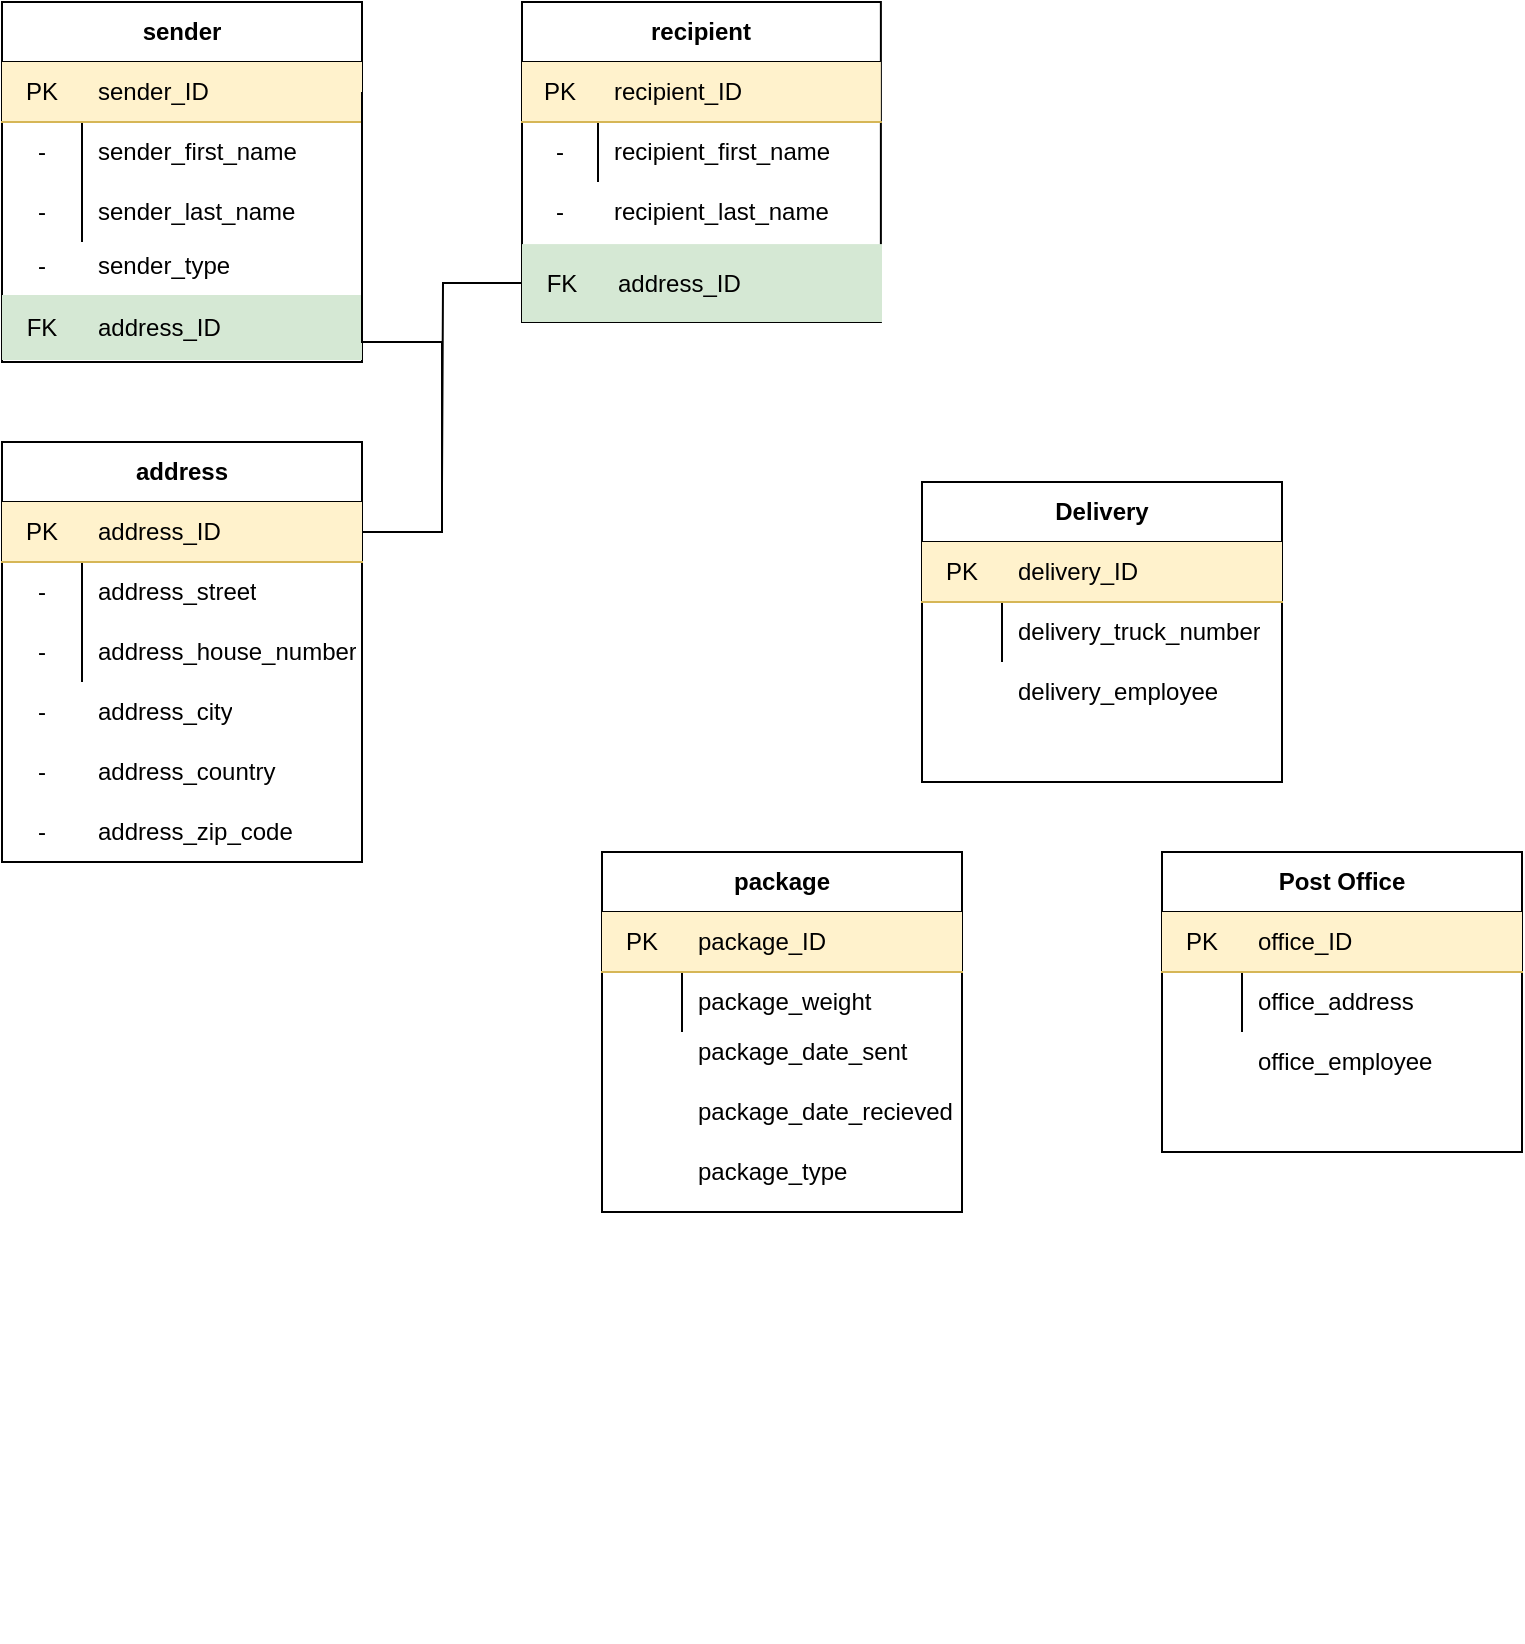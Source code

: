 <mxfile version="13.6.2" type="device"><diagram id="uvnd_7pYpptopKU-hHky" name="Page-1"><mxGraphModel dx="780" dy="2015" grid="1" gridSize="10" guides="1" tooltips="1" connect="1" arrows="1" fold="1" page="1" pageScale="1" pageWidth="827" pageHeight="1169" math="0" shadow="0"><root><mxCell id="0"/><mxCell id="1" parent="0"/><mxCell id="svIB_Gdqj2b4_msSI2z3-154" value="" style="group" parent="1" vertex="1" connectable="0"><mxGeometry x="710" y="220" width="180" height="270" as="geometry"/></mxCell><mxCell id="svIB_Gdqj2b4_msSI2z3-168" value="" style="shape=partialRectangle;html=1;whiteSpace=wrap;collapsible=0;dropTarget=0;pointerEvents=0;fillColor=none;top=0;left=0;bottom=0;right=0;points=[[0,0.5],[1,0.5]];portConstraint=eastwest;" parent="svIB_Gdqj2b4_msSI2z3-154" vertex="1"><mxGeometry x="-130" y="-45.0" width="180" height="40.5" as="geometry"/></mxCell><mxCell id="svIB_Gdqj2b4_msSI2z3-169" value="" style="shape=partialRectangle;html=1;whiteSpace=wrap;connectable=0;fillColor=none;top=0;left=0;bottom=0;right=0;overflow=hidden;" parent="svIB_Gdqj2b4_msSI2z3-168" vertex="1"><mxGeometry width="40" height="40.5" as="geometry"/></mxCell><mxCell id="svIB_Gdqj2b4_msSI2z3-170" value="package_date_sent" style="shape=partialRectangle;html=1;whiteSpace=wrap;connectable=0;fillColor=none;top=0;left=0;bottom=0;right=0;align=left;spacingLeft=6;overflow=hidden;" parent="svIB_Gdqj2b4_msSI2z3-168" vertex="1"><mxGeometry x="40" width="140" height="40.5" as="geometry"/></mxCell><mxCell id="svIB_Gdqj2b4_msSI2z3-174" value="" style="shape=partialRectangle;html=1;whiteSpace=wrap;collapsible=0;dropTarget=0;pointerEvents=0;fillColor=none;top=0;left=0;bottom=0;right=0;points=[[0,0.5],[1,0.5]];portConstraint=eastwest;" parent="svIB_Gdqj2b4_msSI2z3-154" vertex="1"><mxGeometry x="-130" y="-15" width="180" height="40.5" as="geometry"/></mxCell><mxCell id="svIB_Gdqj2b4_msSI2z3-175" value="" style="shape=partialRectangle;html=1;whiteSpace=wrap;connectable=0;fillColor=none;top=0;left=0;bottom=0;right=0;overflow=hidden;" parent="svIB_Gdqj2b4_msSI2z3-174" vertex="1"><mxGeometry width="40" height="40.5" as="geometry"/></mxCell><mxCell id="svIB_Gdqj2b4_msSI2z3-176" value="package_date_recieved" style="shape=partialRectangle;html=1;whiteSpace=wrap;connectable=0;fillColor=none;top=0;left=0;bottom=0;right=0;align=left;spacingLeft=6;overflow=hidden;" parent="svIB_Gdqj2b4_msSI2z3-174" vertex="1"><mxGeometry x="40" width="140" height="40.5" as="geometry"/></mxCell><mxCell id="svIB_Gdqj2b4_msSI2z3-171" value="" style="shape=partialRectangle;html=1;whiteSpace=wrap;collapsible=0;dropTarget=0;pointerEvents=0;fillColor=none;top=0;left=0;bottom=0;right=0;points=[[0,0.5],[1,0.5]];portConstraint=eastwest;" parent="svIB_Gdqj2b4_msSI2z3-154" vertex="1"><mxGeometry x="-130" y="15.0" width="180" height="40.5" as="geometry"/></mxCell><mxCell id="svIB_Gdqj2b4_msSI2z3-172" value="" style="shape=partialRectangle;html=1;whiteSpace=wrap;connectable=0;fillColor=none;top=0;left=0;bottom=0;right=0;overflow=hidden;" parent="svIB_Gdqj2b4_msSI2z3-171" vertex="1"><mxGeometry width="40" height="40.5" as="geometry"/></mxCell><mxCell id="svIB_Gdqj2b4_msSI2z3-173" value="package_type" style="shape=partialRectangle;html=1;whiteSpace=wrap;connectable=0;fillColor=none;top=0;left=0;bottom=0;right=0;align=left;spacingLeft=6;overflow=hidden;" parent="svIB_Gdqj2b4_msSI2z3-171" vertex="1"><mxGeometry x="40" width="140" height="40.5" as="geometry"/></mxCell><mxCell id="svIB_Gdqj2b4_msSI2z3-142" value="package" style="shape=table;html=1;whiteSpace=wrap;startSize=30;container=1;collapsible=0;childLayout=tableLayout;fixedRows=1;rowLines=0;fontStyle=1;align=center;" parent="svIB_Gdqj2b4_msSI2z3-154" vertex="1"><mxGeometry x="-130" y="-125" width="180" height="180" as="geometry"/></mxCell><mxCell id="svIB_Gdqj2b4_msSI2z3-143" value="" style="shape=partialRectangle;html=1;whiteSpace=wrap;collapsible=0;dropTarget=0;pointerEvents=0;fillColor=#fff2cc;top=0;left=0;bottom=1;right=0;points=[[0,0.5],[1,0.5]];portConstraint=eastwest;strokeColor=#d6b656;" parent="svIB_Gdqj2b4_msSI2z3-142" vertex="1"><mxGeometry y="30" width="180" height="30" as="geometry"/></mxCell><mxCell id="svIB_Gdqj2b4_msSI2z3-144" value="PK" style="shape=partialRectangle;html=1;whiteSpace=wrap;connectable=0;fillColor=none;top=0;left=0;bottom=0;right=0;overflow=hidden;" parent="svIB_Gdqj2b4_msSI2z3-143" vertex="1"><mxGeometry width="40" height="30" as="geometry"/></mxCell><mxCell id="svIB_Gdqj2b4_msSI2z3-145" value="package_ID" style="shape=partialRectangle;html=1;whiteSpace=wrap;connectable=0;fillColor=none;top=0;left=0;bottom=0;right=0;align=left;spacingLeft=6;overflow=hidden;" parent="svIB_Gdqj2b4_msSI2z3-143" vertex="1"><mxGeometry x="40" width="140" height="30" as="geometry"/></mxCell><mxCell id="svIB_Gdqj2b4_msSI2z3-146" value="" style="shape=partialRectangle;html=1;whiteSpace=wrap;collapsible=0;dropTarget=0;pointerEvents=0;fillColor=none;top=0;left=0;bottom=0;right=0;points=[[0,0.5],[1,0.5]];portConstraint=eastwest;" parent="svIB_Gdqj2b4_msSI2z3-142" vertex="1"><mxGeometry y="60" width="180" height="30" as="geometry"/></mxCell><mxCell id="svIB_Gdqj2b4_msSI2z3-147" value="" style="shape=partialRectangle;html=1;whiteSpace=wrap;connectable=0;fillColor=none;top=0;left=0;bottom=0;right=0;overflow=hidden;" parent="svIB_Gdqj2b4_msSI2z3-146" vertex="1"><mxGeometry width="40" height="30" as="geometry"/></mxCell><mxCell id="svIB_Gdqj2b4_msSI2z3-148" value="package_weight" style="shape=partialRectangle;html=1;whiteSpace=wrap;connectable=0;fillColor=none;top=0;left=0;bottom=0;right=0;align=left;spacingLeft=6;overflow=hidden;" parent="svIB_Gdqj2b4_msSI2z3-146" vertex="1"><mxGeometry x="40" width="140" height="30" as="geometry"/></mxCell><mxCell id="svIB_Gdqj2b4_msSI2z3-181" value="" style="group" parent="1" vertex="1" connectable="0"><mxGeometry x="860" y="95" width="180" height="150" as="geometry"/></mxCell><mxCell id="svIB_Gdqj2b4_msSI2z3-155" value="" style="group" parent="svIB_Gdqj2b4_msSI2z3-181" vertex="1" connectable="0"><mxGeometry width="180" height="150" as="geometry"/></mxCell><mxCell id="svIB_Gdqj2b4_msSI2z3-158" value="Post Office" style="shape=table;html=1;whiteSpace=wrap;startSize=30;container=1;collapsible=0;childLayout=tableLayout;fixedRows=1;rowLines=0;fontStyle=1;align=center;" parent="svIB_Gdqj2b4_msSI2z3-155" vertex="1"><mxGeometry width="180" height="150" as="geometry"/></mxCell><mxCell id="svIB_Gdqj2b4_msSI2z3-159" value="" style="shape=partialRectangle;html=1;whiteSpace=wrap;collapsible=0;dropTarget=0;pointerEvents=0;fillColor=#fff2cc;top=0;left=0;bottom=1;right=0;points=[[0,0.5],[1,0.5]];portConstraint=eastwest;strokeColor=#d6b656;" parent="svIB_Gdqj2b4_msSI2z3-158" vertex="1"><mxGeometry y="30" width="180" height="30" as="geometry"/></mxCell><mxCell id="svIB_Gdqj2b4_msSI2z3-160" value="PK" style="shape=partialRectangle;html=1;whiteSpace=wrap;connectable=0;fillColor=none;top=0;left=0;bottom=0;right=0;overflow=hidden;" parent="svIB_Gdqj2b4_msSI2z3-159" vertex="1"><mxGeometry width="40" height="30" as="geometry"/></mxCell><mxCell id="svIB_Gdqj2b4_msSI2z3-161" value="office_ID" style="shape=partialRectangle;html=1;whiteSpace=wrap;connectable=0;fillColor=none;top=0;left=0;bottom=0;right=0;align=left;spacingLeft=6;overflow=hidden;" parent="svIB_Gdqj2b4_msSI2z3-159" vertex="1"><mxGeometry x="40" width="140" height="30" as="geometry"/></mxCell><mxCell id="svIB_Gdqj2b4_msSI2z3-162" value="" style="shape=partialRectangle;html=1;whiteSpace=wrap;collapsible=0;dropTarget=0;pointerEvents=0;fillColor=none;top=0;left=0;bottom=0;right=0;points=[[0,0.5],[1,0.5]];portConstraint=eastwest;" parent="svIB_Gdqj2b4_msSI2z3-158" vertex="1"><mxGeometry y="60" width="180" height="30" as="geometry"/></mxCell><mxCell id="svIB_Gdqj2b4_msSI2z3-163" value="" style="shape=partialRectangle;html=1;whiteSpace=wrap;connectable=0;fillColor=none;top=0;left=0;bottom=0;right=0;overflow=hidden;" parent="svIB_Gdqj2b4_msSI2z3-162" vertex="1"><mxGeometry width="40" height="30" as="geometry"/></mxCell><mxCell id="svIB_Gdqj2b4_msSI2z3-164" value="office_address" style="shape=partialRectangle;html=1;whiteSpace=wrap;connectable=0;fillColor=none;top=0;left=0;bottom=0;right=0;align=left;spacingLeft=6;overflow=hidden;" parent="svIB_Gdqj2b4_msSI2z3-162" vertex="1"><mxGeometry x="40" width="140" height="30" as="geometry"/></mxCell><mxCell id="svIB_Gdqj2b4_msSI2z3-165" value="" style="shape=partialRectangle;html=1;whiteSpace=wrap;collapsible=0;dropTarget=0;pointerEvents=0;fillColor=none;top=0;left=0;bottom=0;right=0;points=[[0,0.5],[1,0.5]];portConstraint=eastwest;" parent="svIB_Gdqj2b4_msSI2z3-155" vertex="1"><mxGeometry y="90" width="180" height="30" as="geometry"/></mxCell><mxCell id="svIB_Gdqj2b4_msSI2z3-166" value="" style="shape=partialRectangle;html=1;whiteSpace=wrap;connectable=0;fillColor=none;top=0;left=0;bottom=0;right=0;overflow=hidden;" parent="svIB_Gdqj2b4_msSI2z3-165" vertex="1"><mxGeometry width="40" height="30" as="geometry"/></mxCell><mxCell id="svIB_Gdqj2b4_msSI2z3-167" value="office_employee" style="shape=partialRectangle;html=1;whiteSpace=wrap;connectable=0;fillColor=none;top=0;left=0;bottom=0;right=0;align=left;spacingLeft=6;overflow=hidden;" parent="svIB_Gdqj2b4_msSI2z3-165" vertex="1"><mxGeometry x="40" width="140" height="30" as="geometry"/></mxCell><mxCell id="svIB_Gdqj2b4_msSI2z3-182" value="" style="group" parent="1" vertex="1" connectable="0"><mxGeometry x="740" y="-90" width="180" height="150" as="geometry"/></mxCell><mxCell id="svIB_Gdqj2b4_msSI2z3-183" value="" style="group" parent="svIB_Gdqj2b4_msSI2z3-182" vertex="1" connectable="0"><mxGeometry width="180" height="150" as="geometry"/></mxCell><mxCell id="svIB_Gdqj2b4_msSI2z3-184" value="Delivery" style="shape=table;html=1;whiteSpace=wrap;startSize=30;container=1;collapsible=0;childLayout=tableLayout;fixedRows=1;rowLines=0;fontStyle=1;align=center;" parent="svIB_Gdqj2b4_msSI2z3-183" vertex="1"><mxGeometry width="180" height="150" as="geometry"/></mxCell><mxCell id="svIB_Gdqj2b4_msSI2z3-185" value="" style="shape=partialRectangle;html=1;whiteSpace=wrap;collapsible=0;dropTarget=0;pointerEvents=0;fillColor=#fff2cc;top=0;left=0;bottom=1;right=0;points=[[0,0.5],[1,0.5]];portConstraint=eastwest;strokeColor=#d6b656;" parent="svIB_Gdqj2b4_msSI2z3-184" vertex="1"><mxGeometry y="30" width="180" height="30" as="geometry"/></mxCell><mxCell id="svIB_Gdqj2b4_msSI2z3-186" value="PK" style="shape=partialRectangle;html=1;whiteSpace=wrap;connectable=0;fillColor=none;top=0;left=0;bottom=0;right=0;overflow=hidden;" parent="svIB_Gdqj2b4_msSI2z3-185" vertex="1"><mxGeometry width="40" height="30" as="geometry"/></mxCell><mxCell id="svIB_Gdqj2b4_msSI2z3-187" value="delivery_ID" style="shape=partialRectangle;html=1;whiteSpace=wrap;connectable=0;fillColor=none;top=0;left=0;bottom=0;right=0;align=left;spacingLeft=6;overflow=hidden;" parent="svIB_Gdqj2b4_msSI2z3-185" vertex="1"><mxGeometry x="40" width="140" height="30" as="geometry"/></mxCell><mxCell id="svIB_Gdqj2b4_msSI2z3-188" value="" style="shape=partialRectangle;html=1;whiteSpace=wrap;collapsible=0;dropTarget=0;pointerEvents=0;fillColor=none;top=0;left=0;bottom=0;right=0;points=[[0,0.5],[1,0.5]];portConstraint=eastwest;" parent="svIB_Gdqj2b4_msSI2z3-184" vertex="1"><mxGeometry y="60" width="180" height="30" as="geometry"/></mxCell><mxCell id="svIB_Gdqj2b4_msSI2z3-189" value="" style="shape=partialRectangle;html=1;whiteSpace=wrap;connectable=0;fillColor=none;top=0;left=0;bottom=0;right=0;overflow=hidden;" parent="svIB_Gdqj2b4_msSI2z3-188" vertex="1"><mxGeometry width="40" height="30" as="geometry"/></mxCell><mxCell id="svIB_Gdqj2b4_msSI2z3-190" value="delivery_truck_number" style="shape=partialRectangle;html=1;whiteSpace=wrap;connectable=0;fillColor=none;top=0;left=0;bottom=0;right=0;align=left;spacingLeft=6;overflow=hidden;" parent="svIB_Gdqj2b4_msSI2z3-188" vertex="1"><mxGeometry x="40" width="140" height="30" as="geometry"/></mxCell><mxCell id="svIB_Gdqj2b4_msSI2z3-191" value="" style="shape=partialRectangle;html=1;whiteSpace=wrap;collapsible=0;dropTarget=0;pointerEvents=0;fillColor=none;top=0;left=0;bottom=0;right=0;points=[[0,0.5],[1,0.5]];portConstraint=eastwest;" parent="svIB_Gdqj2b4_msSI2z3-183" vertex="1"><mxGeometry y="90" width="180" height="30" as="geometry"/></mxCell><mxCell id="svIB_Gdqj2b4_msSI2z3-192" value="" style="shape=partialRectangle;html=1;whiteSpace=wrap;connectable=0;fillColor=none;top=0;left=0;bottom=0;right=0;overflow=hidden;" parent="svIB_Gdqj2b4_msSI2z3-191" vertex="1"><mxGeometry width="40" height="30" as="geometry"/></mxCell><mxCell id="svIB_Gdqj2b4_msSI2z3-193" value="delivery_employee" style="shape=partialRectangle;html=1;whiteSpace=wrap;connectable=0;fillColor=none;top=0;left=0;bottom=0;right=0;align=left;spacingLeft=6;overflow=hidden;" parent="svIB_Gdqj2b4_msSI2z3-191" vertex="1"><mxGeometry x="40" width="140" height="30" as="geometry"/></mxCell><mxCell id="svIB_Gdqj2b4_msSI2z3-201" value="" style="group" parent="1" vertex="1" connectable="0"><mxGeometry x="540" y="-330" width="180" height="410" as="geometry"/></mxCell><mxCell id="svIB_Gdqj2b4_msSI2z3-180" value="" style="group" parent="svIB_Gdqj2b4_msSI2z3-201" vertex="1" connectable="0"><mxGeometry width="180" height="410.0" as="geometry"/></mxCell><mxCell id="svIB_Gdqj2b4_msSI2z3-129" value="" style="group" parent="svIB_Gdqj2b4_msSI2z3-180" vertex="1" connectable="0"><mxGeometry width="180" height="410.0" as="geometry"/></mxCell><mxCell id="Mv8NcqPqqrx1mPjqkpFi-44" value="" style="group" parent="svIB_Gdqj2b4_msSI2z3-129" vertex="1" connectable="0"><mxGeometry x="-0.56" width="180.004" height="260" as="geometry"/></mxCell><mxCell id="svIB_Gdqj2b4_msSI2z3-117" value="recipient" style="shape=table;html=1;whiteSpace=wrap;startSize=30;container=1;collapsible=0;childLayout=tableLayout;fixedRows=1;rowLines=0;fontStyle=1;align=center;" parent="Mv8NcqPqqrx1mPjqkpFi-44" vertex="1"><mxGeometry x="0.56" width="179.44" height="160" as="geometry"/></mxCell><mxCell id="svIB_Gdqj2b4_msSI2z3-118" value="" style="shape=partialRectangle;html=1;whiteSpace=wrap;collapsible=0;dropTarget=0;pointerEvents=0;fillColor=#fff2cc;top=0;left=0;bottom=1;right=0;points=[[0,0.5],[1,0.5]];portConstraint=eastwest;strokeColor=#d6b656;" parent="svIB_Gdqj2b4_msSI2z3-117" vertex="1"><mxGeometry y="30" width="179.44" height="30" as="geometry"/></mxCell><mxCell id="svIB_Gdqj2b4_msSI2z3-119" value="PK" style="shape=partialRectangle;html=1;whiteSpace=wrap;connectable=0;fillColor=none;top=0;left=0;bottom=0;right=0;overflow=hidden;" parent="svIB_Gdqj2b4_msSI2z3-118" vertex="1"><mxGeometry width="38" height="30" as="geometry"/></mxCell><mxCell id="svIB_Gdqj2b4_msSI2z3-120" value="recipient_ID" style="shape=partialRectangle;html=1;whiteSpace=wrap;connectable=0;fillColor=none;top=0;left=0;bottom=0;right=0;align=left;spacingLeft=6;overflow=hidden;" parent="svIB_Gdqj2b4_msSI2z3-118" vertex="1"><mxGeometry x="38" width="141" height="30" as="geometry"/></mxCell><mxCell id="svIB_Gdqj2b4_msSI2z3-121" value="" style="shape=partialRectangle;html=1;whiteSpace=wrap;collapsible=0;dropTarget=0;pointerEvents=0;fillColor=none;top=0;left=0;bottom=0;right=0;points=[[0,0.5],[1,0.5]];portConstraint=eastwest;" parent="svIB_Gdqj2b4_msSI2z3-117" vertex="1"><mxGeometry y="60" width="179.44" height="30" as="geometry"/></mxCell><mxCell id="svIB_Gdqj2b4_msSI2z3-122" value="-" style="shape=partialRectangle;html=1;whiteSpace=wrap;connectable=0;fillColor=none;top=0;left=0;bottom=0;right=0;overflow=hidden;" parent="svIB_Gdqj2b4_msSI2z3-121" vertex="1"><mxGeometry width="38" height="30" as="geometry"/></mxCell><mxCell id="svIB_Gdqj2b4_msSI2z3-123" value="recipient_first_name" style="shape=partialRectangle;html=1;whiteSpace=wrap;connectable=0;fillColor=none;top=0;left=0;bottom=0;right=0;align=left;spacingLeft=6;overflow=hidden;" parent="svIB_Gdqj2b4_msSI2z3-121" vertex="1"><mxGeometry x="38" width="141" height="30" as="geometry"/></mxCell><mxCell id="svIB_Gdqj2b4_msSI2z3-198" value="" style="shape=partialRectangle;html=1;whiteSpace=wrap;collapsible=0;dropTarget=0;pointerEvents=0;fillColor=#d5e8d4;top=0;left=0;bottom=0;right=0;points=[[0,0.5],[1,0.5]];portConstraint=eastwest;strokeColor=#82b366;" parent="Mv8NcqPqqrx1mPjqkpFi-44" vertex="1"><mxGeometry x="0.56" y="121.05" width="180" height="38.95" as="geometry"/></mxCell><mxCell id="svIB_Gdqj2b4_msSI2z3-199" value="FK" style="shape=partialRectangle;html=1;whiteSpace=wrap;connectable=0;fillColor=none;top=0;left=0;bottom=0;right=0;overflow=hidden;" parent="svIB_Gdqj2b4_msSI2z3-198" vertex="1"><mxGeometry width="40" height="38.95" as="geometry"/></mxCell><mxCell id="svIB_Gdqj2b4_msSI2z3-200" value="address_ID" style="shape=partialRectangle;html=1;whiteSpace=wrap;connectable=0;fillColor=none;top=0;left=0;bottom=0;right=0;align=left;spacingLeft=6;overflow=hidden;" parent="svIB_Gdqj2b4_msSI2z3-198" vertex="1"><mxGeometry x="40.002" width="87.056" height="38.95" as="geometry"/></mxCell><mxCell id="Mv8NcqPqqrx1mPjqkpFi-31" value="" style="shape=partialRectangle;html=1;whiteSpace=wrap;collapsible=0;dropTarget=0;pointerEvents=0;fillColor=none;top=0;left=0;bottom=0;right=0;points=[[0,0.5],[1,0.5]];portConstraint=eastwest;" parent="Mv8NcqPqqrx1mPjqkpFi-44" vertex="1"><mxGeometry x="0.56" y="90" width="179.444" height="30" as="geometry"/></mxCell><mxCell id="Mv8NcqPqqrx1mPjqkpFi-32" value="-" style="shape=partialRectangle;html=1;whiteSpace=wrap;connectable=0;fillColor=none;top=0;left=0;bottom=0;right=0;overflow=hidden;" parent="Mv8NcqPqqrx1mPjqkpFi-31" vertex="1"><mxGeometry width="38" height="30" as="geometry"/></mxCell><mxCell id="Mv8NcqPqqrx1mPjqkpFi-33" value="recipient_last_name" style="shape=partialRectangle;html=1;whiteSpace=wrap;connectable=0;fillColor=none;top=0;left=0;bottom=0;right=0;align=left;spacingLeft=6;overflow=hidden;" parent="Mv8NcqPqqrx1mPjqkpFi-31" vertex="1"><mxGeometry x="38" width="141" height="30" as="geometry"/></mxCell><mxCell id="Mv8NcqPqqrx1mPjqkpFi-1" value="" style="group" parent="1" vertex="1" connectable="0"><mxGeometry x="280" y="-330" width="180" height="500" as="geometry"/></mxCell><mxCell id="svIB_Gdqj2b4_msSI2z3-15" value="sender" style="shape=table;html=1;whiteSpace=wrap;startSize=30;container=1;collapsible=0;childLayout=tableLayout;fixedRows=1;rowLines=0;fontStyle=1;align=center;" parent="Mv8NcqPqqrx1mPjqkpFi-1" vertex="1"><mxGeometry width="180" height="180" as="geometry"/></mxCell><mxCell id="svIB_Gdqj2b4_msSI2z3-16" value="" style="shape=partialRectangle;html=1;whiteSpace=wrap;collapsible=0;dropTarget=0;pointerEvents=0;fillColor=#fff2cc;top=0;left=0;bottom=1;right=0;points=[[0,0.5],[1,0.5]];portConstraint=eastwest;strokeColor=#d6b656;" parent="svIB_Gdqj2b4_msSI2z3-15" vertex="1"><mxGeometry y="30" width="180" height="30" as="geometry"/></mxCell><mxCell id="svIB_Gdqj2b4_msSI2z3-17" value="PK" style="shape=partialRectangle;html=1;whiteSpace=wrap;connectable=0;fillColor=none;top=0;left=0;bottom=0;right=0;overflow=hidden;" parent="svIB_Gdqj2b4_msSI2z3-16" vertex="1"><mxGeometry width="40" height="30" as="geometry"/></mxCell><mxCell id="svIB_Gdqj2b4_msSI2z3-18" value="sender_ID" style="shape=partialRectangle;html=1;whiteSpace=wrap;connectable=0;fillColor=none;top=0;left=0;bottom=0;right=0;align=left;spacingLeft=6;overflow=hidden;" parent="svIB_Gdqj2b4_msSI2z3-16" vertex="1"><mxGeometry x="40" width="140" height="30" as="geometry"/></mxCell><mxCell id="svIB_Gdqj2b4_msSI2z3-19" value="" style="shape=partialRectangle;html=1;whiteSpace=wrap;collapsible=0;dropTarget=0;pointerEvents=0;fillColor=none;top=0;left=0;bottom=0;right=0;points=[[0,0.5],[1,0.5]];portConstraint=eastwest;" parent="svIB_Gdqj2b4_msSI2z3-15" vertex="1"><mxGeometry y="60" width="180" height="30" as="geometry"/></mxCell><mxCell id="svIB_Gdqj2b4_msSI2z3-20" value="-" style="shape=partialRectangle;html=1;whiteSpace=wrap;connectable=0;fillColor=none;top=0;left=0;bottom=0;right=0;overflow=hidden;" parent="svIB_Gdqj2b4_msSI2z3-19" vertex="1"><mxGeometry width="40" height="30" as="geometry"/></mxCell><mxCell id="svIB_Gdqj2b4_msSI2z3-21" value="sender_first_name" style="shape=partialRectangle;html=1;whiteSpace=wrap;connectable=0;fillColor=none;top=0;left=0;bottom=0;right=0;align=left;spacingLeft=6;overflow=hidden;" parent="svIB_Gdqj2b4_msSI2z3-19" vertex="1"><mxGeometry x="40" width="140" height="30" as="geometry"/></mxCell><mxCell id="svIB_Gdqj2b4_msSI2z3-22" value="" style="shape=partialRectangle;html=1;whiteSpace=wrap;collapsible=0;dropTarget=0;pointerEvents=0;fillColor=none;top=0;left=0;bottom=0;right=0;points=[[0,0.5],[1,0.5]];portConstraint=eastwest;" parent="svIB_Gdqj2b4_msSI2z3-15" vertex="1"><mxGeometry y="90" width="180" height="30" as="geometry"/></mxCell><mxCell id="svIB_Gdqj2b4_msSI2z3-23" value="" style="shape=partialRectangle;html=1;whiteSpace=wrap;connectable=0;fillColor=none;top=0;left=0;bottom=0;right=0;overflow=hidden;" parent="svIB_Gdqj2b4_msSI2z3-22" vertex="1"><mxGeometry width="40" height="30" as="geometry"/></mxCell><mxCell id="svIB_Gdqj2b4_msSI2z3-24" value="&lt;span style=&quot;color: rgba(0 , 0 , 0 , 0) ; font-family: monospace ; font-size: 0px&quot;&gt;%3CmxGraphModel%3E%3Croot%3E%3CmxCell%20id%3D%220%22%2F%3E%3CmxCell%20id%3D%221%22%20parent%3D%220%22%2F%3E%3CmxCell%20id%3D%222%22%20value%3D%22%22%20style%3D%22shape%3DpartialRectangle%3Bhtml%3D1%3BwhiteSpace%3Dwrap%3Bcollapsible%3D0%3BdropTarget%3D0%3BpointerEvents%3D0%3BfillColor%3Dnone%3Btop%3D0%3Bleft%3D0%3Bbottom%3D0%3Bright%3D0%3Bpoints%3D%5B%5B0%2C0.5%5D%2C%5B1%2C0.5%5D%5D%3BportConstraint%3Deastwest%3B%22%20vertex%3D%221%22%20parent%3D%221%22%3E%3CmxGeometry%20x%3D%22540%22%20y%3D%22450%22%20width%3D%22180%22%20height%3D%2230%22%20as%3D%22geometry%22%2F%3E%3C%2FmxCell%3E%3CmxCell%20id%3D%223%22%20value%3D%22%22%20style%3D%22shape%3DpartialRectangle%3Bhtml%3D1%3BwhiteSpace%3Dwrap%3Bconnectable%3D0%3BfillColor%3Dnone%3Btop%3D0%3Bleft%3D0%3Bbottom%3D0%3Bright%3D0%3Boverflow%3Dhidden%3B%22%20vertex%3D%221%22%20parent%3D%222%22%3E%3CmxGeometry%20width%3D%2240%22%20height%3D%2230%22%20as%3D%22geometry%22%2F%3E%3C%2FmxCell%3E%3CmxCell%20id%3D%224%22%20value%3D%22address_street%22%20style%3D%22shape%3DpartialRectangle%3Bhtml%3D1%3BwhiteSpace%3Dwrap%3Bconnectable%3D0%3BfillColor%3Dnone%3Btop%3D0%3Bleft%3D0%3Bbottom%3D0%3Bright%3D0%3Balign%3Dleft%3BspacingLeft%3D6%3Boverflow%3Dhidden%3B%22%20vertex%3D%221%22%20parent%3D%222%22%3E%3CmxGeometry%20x%3D%2240%22%20width%3D%22140%22%20height%3D%2230%22%20as%3D%22geometry%22%2F%3E%3C%2FmxCell%3E%3C%2Froot%3E%3C%2FmxGraphModel%3E&lt;/span&gt;" style="shape=partialRectangle;html=1;whiteSpace=wrap;connectable=0;fillColor=none;top=0;left=0;bottom=0;right=0;align=left;spacingLeft=6;overflow=hidden;" parent="svIB_Gdqj2b4_msSI2z3-22" vertex="1"><mxGeometry x="40" width="140" height="30" as="geometry"/></mxCell><mxCell id="Mv8NcqPqqrx1mPjqkpFi-20" value="" style="shape=partialRectangle;html=1;whiteSpace=wrap;collapsible=0;dropTarget=0;pointerEvents=0;fillColor=#d5e8d4;top=0;left=0;bottom=0;right=0;points=[[0,0.5],[1,0.5]];portConstraint=eastwest;strokeColor=#82b366;" parent="Mv8NcqPqqrx1mPjqkpFi-1" vertex="1"><mxGeometry y="146.5" width="180" height="32.5" as="geometry"/></mxCell><mxCell id="Mv8NcqPqqrx1mPjqkpFi-21" value="FK" style="shape=partialRectangle;html=1;whiteSpace=wrap;connectable=0;fillColor=none;top=0;left=0;bottom=0;right=0;overflow=hidden;" parent="Mv8NcqPqqrx1mPjqkpFi-20" vertex="1"><mxGeometry width="40" height="32.5" as="geometry"/></mxCell><mxCell id="Mv8NcqPqqrx1mPjqkpFi-22" value="address_ID" style="shape=partialRectangle;html=1;whiteSpace=wrap;connectable=0;fillColor=none;top=0;left=0;bottom=0;right=0;align=left;spacingLeft=6;overflow=hidden;" parent="Mv8NcqPqqrx1mPjqkpFi-20" vertex="1"><mxGeometry x="40" width="140" height="32.5" as="geometry"/></mxCell><mxCell id="Mv8NcqPqqrx1mPjqkpFi-28" value="" style="shape=partialRectangle;html=1;whiteSpace=wrap;collapsible=0;dropTarget=0;pointerEvents=0;fillColor=none;top=0;left=0;bottom=0;right=0;points=[[0,0.5],[1,0.5]];portConstraint=eastwest;" parent="Mv8NcqPqqrx1mPjqkpFi-1" vertex="1"><mxGeometry y="90" width="180" height="30" as="geometry"/></mxCell><mxCell id="Mv8NcqPqqrx1mPjqkpFi-29" value="-" style="shape=partialRectangle;html=1;whiteSpace=wrap;connectable=0;fillColor=none;top=0;left=0;bottom=0;right=0;overflow=hidden;" parent="Mv8NcqPqqrx1mPjqkpFi-28" vertex="1"><mxGeometry width="40" height="30" as="geometry"/></mxCell><mxCell id="Mv8NcqPqqrx1mPjqkpFi-30" value="sender_last_name" style="shape=partialRectangle;html=1;whiteSpace=wrap;connectable=0;fillColor=none;top=0;left=0;bottom=0;right=0;align=left;spacingLeft=6;overflow=hidden;" parent="Mv8NcqPqqrx1mPjqkpFi-28" vertex="1"><mxGeometry x="40" width="140" height="30" as="geometry"/></mxCell><mxCell id="Mv8NcqPqqrx1mPjqkpFi-17" value="" style="shape=partialRectangle;html=1;whiteSpace=wrap;collapsible=0;dropTarget=0;pointerEvents=0;fillColor=none;top=0;left=0;bottom=0;right=0;points=[[0,0.5],[1,0.5]];portConstraint=eastwest;" parent="Mv8NcqPqqrx1mPjqkpFi-1" vertex="1"><mxGeometry y="117" width="180" height="30" as="geometry"/></mxCell><mxCell id="Mv8NcqPqqrx1mPjqkpFi-18" value="-" style="shape=partialRectangle;html=1;whiteSpace=wrap;connectable=0;fillColor=none;top=0;left=0;bottom=0;right=0;overflow=hidden;" parent="Mv8NcqPqqrx1mPjqkpFi-17" vertex="1"><mxGeometry width="40" height="30" as="geometry"/></mxCell><mxCell id="Mv8NcqPqqrx1mPjqkpFi-19" value="sender_type" style="shape=partialRectangle;html=1;whiteSpace=wrap;connectable=0;fillColor=none;top=0;left=0;bottom=0;right=0;align=left;spacingLeft=6;overflow=hidden;" parent="Mv8NcqPqqrx1mPjqkpFi-17" vertex="1"><mxGeometry x="40" width="140" height="30" as="geometry"/></mxCell><mxCell id="Mv8NcqPqqrx1mPjqkpFi-16" value="" style="group" parent="Mv8NcqPqqrx1mPjqkpFi-1" vertex="1" connectable="0"><mxGeometry y="220" width="180" height="280" as="geometry"/></mxCell><mxCell id="Mv8NcqPqqrx1mPjqkpFi-2" value="" style="group" parent="Mv8NcqPqqrx1mPjqkpFi-16" vertex="1" connectable="0"><mxGeometry width="180" height="280" as="geometry"/></mxCell><mxCell id="Mv8NcqPqqrx1mPjqkpFi-48" value="" style="group" parent="Mv8NcqPqqrx1mPjqkpFi-2" vertex="1" connectable="0"><mxGeometry width="180" height="220.003" as="geometry"/></mxCell><mxCell id="Mv8NcqPqqrx1mPjqkpFi-3" value="address" style="shape=table;html=1;whiteSpace=wrap;startSize=30;container=1;collapsible=0;childLayout=tableLayout;fixedRows=1;rowLines=0;fontStyle=1;align=center;" parent="Mv8NcqPqqrx1mPjqkpFi-48" vertex="1"><mxGeometry width="180" height="210" as="geometry"/></mxCell><mxCell id="Mv8NcqPqqrx1mPjqkpFi-4" value="" style="shape=partialRectangle;html=1;whiteSpace=wrap;collapsible=0;dropTarget=0;pointerEvents=0;fillColor=#fff2cc;top=0;left=0;bottom=1;right=0;points=[[0,0.5],[1,0.5]];portConstraint=eastwest;strokeColor=#d6b656;" parent="Mv8NcqPqqrx1mPjqkpFi-3" vertex="1"><mxGeometry y="30" width="180" height="30" as="geometry"/></mxCell><mxCell id="Mv8NcqPqqrx1mPjqkpFi-5" value="PK" style="shape=partialRectangle;html=1;whiteSpace=wrap;connectable=0;fillColor=none;top=0;left=0;bottom=0;right=0;overflow=hidden;" parent="Mv8NcqPqqrx1mPjqkpFi-4" vertex="1"><mxGeometry width="40" height="30" as="geometry"/></mxCell><mxCell id="Mv8NcqPqqrx1mPjqkpFi-6" value="address_ID" style="shape=partialRectangle;html=1;whiteSpace=wrap;connectable=0;fillColor=none;top=0;left=0;bottom=0;right=0;align=left;spacingLeft=6;overflow=hidden;" parent="Mv8NcqPqqrx1mPjqkpFi-4" vertex="1"><mxGeometry x="40" width="140" height="30" as="geometry"/></mxCell><mxCell id="Mv8NcqPqqrx1mPjqkpFi-7" value="" style="shape=partialRectangle;html=1;whiteSpace=wrap;collapsible=0;dropTarget=0;pointerEvents=0;fillColor=none;top=0;left=0;bottom=0;right=0;points=[[0,0.5],[1,0.5]];portConstraint=eastwest;" parent="Mv8NcqPqqrx1mPjqkpFi-3" vertex="1"><mxGeometry y="60" width="180" height="30" as="geometry"/></mxCell><mxCell id="Mv8NcqPqqrx1mPjqkpFi-8" value="-" style="shape=partialRectangle;html=1;whiteSpace=wrap;connectable=0;fillColor=none;top=0;left=0;bottom=0;right=0;overflow=hidden;" parent="Mv8NcqPqqrx1mPjqkpFi-7" vertex="1"><mxGeometry width="40" height="30" as="geometry"/></mxCell><mxCell id="Mv8NcqPqqrx1mPjqkpFi-9" value="address_street" style="shape=partialRectangle;html=1;whiteSpace=wrap;connectable=0;fillColor=none;top=0;left=0;bottom=0;right=0;align=left;spacingLeft=6;overflow=hidden;" parent="Mv8NcqPqqrx1mPjqkpFi-7" vertex="1"><mxGeometry x="40" width="140" height="30" as="geometry"/></mxCell><mxCell id="Mv8NcqPqqrx1mPjqkpFi-10" value="" style="shape=partialRectangle;html=1;whiteSpace=wrap;collapsible=0;dropTarget=0;pointerEvents=0;fillColor=none;top=0;left=0;bottom=0;right=0;points=[[0,0.5],[1,0.5]];portConstraint=eastwest;" parent="Mv8NcqPqqrx1mPjqkpFi-3" vertex="1"><mxGeometry y="90" width="180" height="30" as="geometry"/></mxCell><mxCell id="Mv8NcqPqqrx1mPjqkpFi-11" value="" style="shape=partialRectangle;html=1;whiteSpace=wrap;connectable=0;fillColor=none;top=0;left=0;bottom=0;right=0;overflow=hidden;" parent="Mv8NcqPqqrx1mPjqkpFi-10" vertex="1"><mxGeometry width="40" height="30" as="geometry"/></mxCell><mxCell id="Mv8NcqPqqrx1mPjqkpFi-12" value="&lt;span style=&quot;color: rgba(0 , 0 , 0 , 0) ; font-family: monospace ; font-size: 0px&quot;&gt;%3CmxGraphModel%3E%3Croot%3E%3CmxCell%20id%3D%220%22%2F%3E%3CmxCell%20id%3D%221%22%20parent%3D%220%22%2F%3E%3CmxCell%20id%3D%222%22%20value%3D%22%22%20style%3D%22shape%3DpartialRectangle%3Bhtml%3D1%3BwhiteSpace%3Dwrap%3Bcollapsible%3D0%3BdropTarget%3D0%3BpointerEvents%3D0%3BfillColor%3Dnone%3Btop%3D0%3Bleft%3D0%3Bbottom%3D0%3Bright%3D0%3Bpoints%3D%5B%5B0%2C0.5%5D%2C%5B1%2C0.5%5D%5D%3BportConstraint%3Deastwest%3B%22%20vertex%3D%221%22%20parent%3D%221%22%3E%3CmxGeometry%20x%3D%22540%22%20y%3D%22450%22%20width%3D%22180%22%20height%3D%2230%22%20as%3D%22geometry%22%2F%3E%3C%2FmxCell%3E%3CmxCell%20id%3D%223%22%20value%3D%22%22%20style%3D%22shape%3DpartialRectangle%3Bhtml%3D1%3BwhiteSpace%3Dwrap%3Bconnectable%3D0%3BfillColor%3Dnone%3Btop%3D0%3Bleft%3D0%3Bbottom%3D0%3Bright%3D0%3Boverflow%3Dhidden%3B%22%20vertex%3D%221%22%20parent%3D%222%22%3E%3CmxGeometry%20width%3D%2240%22%20height%3D%2230%22%20as%3D%22geometry%22%2F%3E%3C%2FmxCell%3E%3CmxCell%20id%3D%224%22%20value%3D%22address_street%22%20style%3D%22shape%3DpartialRectangle%3Bhtml%3D1%3BwhiteSpace%3Dwrap%3Bconnectable%3D0%3BfillColor%3Dnone%3Btop%3D0%3Bleft%3D0%3Bbottom%3D0%3Bright%3D0%3Balign%3Dleft%3BspacingLeft%3D6%3Boverflow%3Dhidden%3B%22%20vertex%3D%221%22%20parent%3D%222%22%3E%3CmxGeometry%20x%3D%2240%22%20width%3D%22140%22%20height%3D%2230%22%20as%3D%22geometry%22%2F%3E%3C%2FmxCell%3E%3C%2Froot%3E%3C%2FmxGraphModel%3E&lt;/span&gt;" style="shape=partialRectangle;html=1;whiteSpace=wrap;connectable=0;fillColor=none;top=0;left=0;bottom=0;right=0;align=left;spacingLeft=6;overflow=hidden;" parent="Mv8NcqPqqrx1mPjqkpFi-10" vertex="1"><mxGeometry x="40" width="140" height="30" as="geometry"/></mxCell><mxCell id="Mv8NcqPqqrx1mPjqkpFi-34" value="" style="shape=partialRectangle;html=1;whiteSpace=wrap;collapsible=0;dropTarget=0;pointerEvents=0;fillColor=none;top=0;left=0;bottom=0;right=0;points=[[0,0.5],[1,0.5]];portConstraint=eastwest;" parent="Mv8NcqPqqrx1mPjqkpFi-48" vertex="1"><mxGeometry y="79.997" width="180" height="50" as="geometry"/></mxCell><mxCell id="Mv8NcqPqqrx1mPjqkpFi-35" value="-" style="shape=partialRectangle;html=1;whiteSpace=wrap;connectable=0;fillColor=none;top=0;left=0;bottom=0;right=0;overflow=hidden;" parent="Mv8NcqPqqrx1mPjqkpFi-34" vertex="1"><mxGeometry width="40" height="50" as="geometry"/></mxCell><mxCell id="Mv8NcqPqqrx1mPjqkpFi-36" value="address_house_number" style="shape=partialRectangle;html=1;whiteSpace=wrap;connectable=0;fillColor=none;top=0;left=0;bottom=0;right=0;align=left;spacingLeft=6;overflow=hidden;" parent="Mv8NcqPqqrx1mPjqkpFi-34" vertex="1"><mxGeometry x="40" width="140" height="50" as="geometry"/></mxCell><mxCell id="Mv8NcqPqqrx1mPjqkpFi-37" value="" style="shape=partialRectangle;html=1;whiteSpace=wrap;collapsible=0;dropTarget=0;pointerEvents=0;fillColor=none;top=0;left=0;bottom=0;right=0;points=[[0,0.5],[1,0.5]];portConstraint=eastwest;" parent="Mv8NcqPqqrx1mPjqkpFi-48" vertex="1"><mxGeometry y="110.003" width="180" height="50" as="geometry"/></mxCell><mxCell id="Mv8NcqPqqrx1mPjqkpFi-38" value="-" style="shape=partialRectangle;html=1;whiteSpace=wrap;connectable=0;fillColor=none;top=0;left=0;bottom=0;right=0;overflow=hidden;" parent="Mv8NcqPqqrx1mPjqkpFi-37" vertex="1"><mxGeometry width="40" height="50" as="geometry"/></mxCell><mxCell id="Mv8NcqPqqrx1mPjqkpFi-39" value="address_city" style="shape=partialRectangle;html=1;whiteSpace=wrap;connectable=0;fillColor=none;top=0;left=0;bottom=0;right=0;align=left;spacingLeft=6;overflow=hidden;" parent="Mv8NcqPqqrx1mPjqkpFi-37" vertex="1"><mxGeometry x="40" width="140" height="50" as="geometry"/></mxCell><mxCell id="Mv8NcqPqqrx1mPjqkpFi-40" value="" style="shape=partialRectangle;html=1;whiteSpace=wrap;collapsible=0;dropTarget=0;pointerEvents=0;fillColor=none;top=0;left=0;bottom=0;right=0;points=[[0,0.5],[1,0.5]];portConstraint=eastwest;" parent="Mv8NcqPqqrx1mPjqkpFi-48" vertex="1"><mxGeometry y="140.003" width="180" height="50" as="geometry"/></mxCell><mxCell id="Mv8NcqPqqrx1mPjqkpFi-41" value="-" style="shape=partialRectangle;html=1;whiteSpace=wrap;connectable=0;fillColor=none;top=0;left=0;bottom=0;right=0;overflow=hidden;" parent="Mv8NcqPqqrx1mPjqkpFi-40" vertex="1"><mxGeometry width="40" height="50" as="geometry"/></mxCell><mxCell id="Mv8NcqPqqrx1mPjqkpFi-42" value="address_country" style="shape=partialRectangle;html=1;whiteSpace=wrap;connectable=0;fillColor=none;top=0;left=0;bottom=0;right=0;align=left;spacingLeft=6;overflow=hidden;" parent="Mv8NcqPqqrx1mPjqkpFi-40" vertex="1"><mxGeometry x="40" width="140" height="50" as="geometry"/></mxCell><mxCell id="Mv8NcqPqqrx1mPjqkpFi-45" value="" style="shape=partialRectangle;html=1;whiteSpace=wrap;collapsible=0;dropTarget=0;pointerEvents=0;fillColor=none;top=0;left=0;bottom=0;right=0;points=[[0,0.5],[1,0.5]];portConstraint=eastwest;" parent="Mv8NcqPqqrx1mPjqkpFi-48" vertex="1"><mxGeometry y="170.003" width="180" height="50" as="geometry"/></mxCell><mxCell id="Mv8NcqPqqrx1mPjqkpFi-46" value="-" style="shape=partialRectangle;html=1;whiteSpace=wrap;connectable=0;fillColor=none;top=0;left=0;bottom=0;right=0;overflow=hidden;" parent="Mv8NcqPqqrx1mPjqkpFi-45" vertex="1"><mxGeometry width="40" height="50" as="geometry"/></mxCell><mxCell id="Mv8NcqPqqrx1mPjqkpFi-47" value="address_zip_code" style="shape=partialRectangle;html=1;whiteSpace=wrap;connectable=0;fillColor=none;top=0;left=0;bottom=0;right=0;align=left;spacingLeft=6;overflow=hidden;" parent="Mv8NcqPqqrx1mPjqkpFi-45" vertex="1"><mxGeometry x="40" width="140" height="50" as="geometry"/></mxCell><mxCell id="Mv8NcqPqqrx1mPjqkpFi-26" style="edgeStyle=orthogonalEdgeStyle;rounded=0;orthogonalLoop=1;jettySize=auto;html=1;entryX=1;entryY=0.5;entryDx=0;entryDy=0;endArrow=none;endFill=0;" parent="Mv8NcqPqqrx1mPjqkpFi-1" source="Mv8NcqPqqrx1mPjqkpFi-4" target="svIB_Gdqj2b4_msSI2z3-16" edge="1"><mxGeometry relative="1" as="geometry"><Array as="points"><mxPoint x="220" y="265"/><mxPoint x="220" y="170"/><mxPoint x="180" y="170"/></Array></mxGeometry></mxCell><mxCell id="Mv8NcqPqqrx1mPjqkpFi-43" style="edgeStyle=orthogonalEdgeStyle;rounded=0;orthogonalLoop=1;jettySize=auto;html=1;exitX=0;exitY=0.5;exitDx=0;exitDy=0;endArrow=none;endFill=0;" parent="1" source="svIB_Gdqj2b4_msSI2z3-198" edge="1"><mxGeometry relative="1" as="geometry"><mxPoint x="500" y="-89" as="targetPoint"/></mxGeometry></mxCell></root></mxGraphModel></diagram></mxfile>